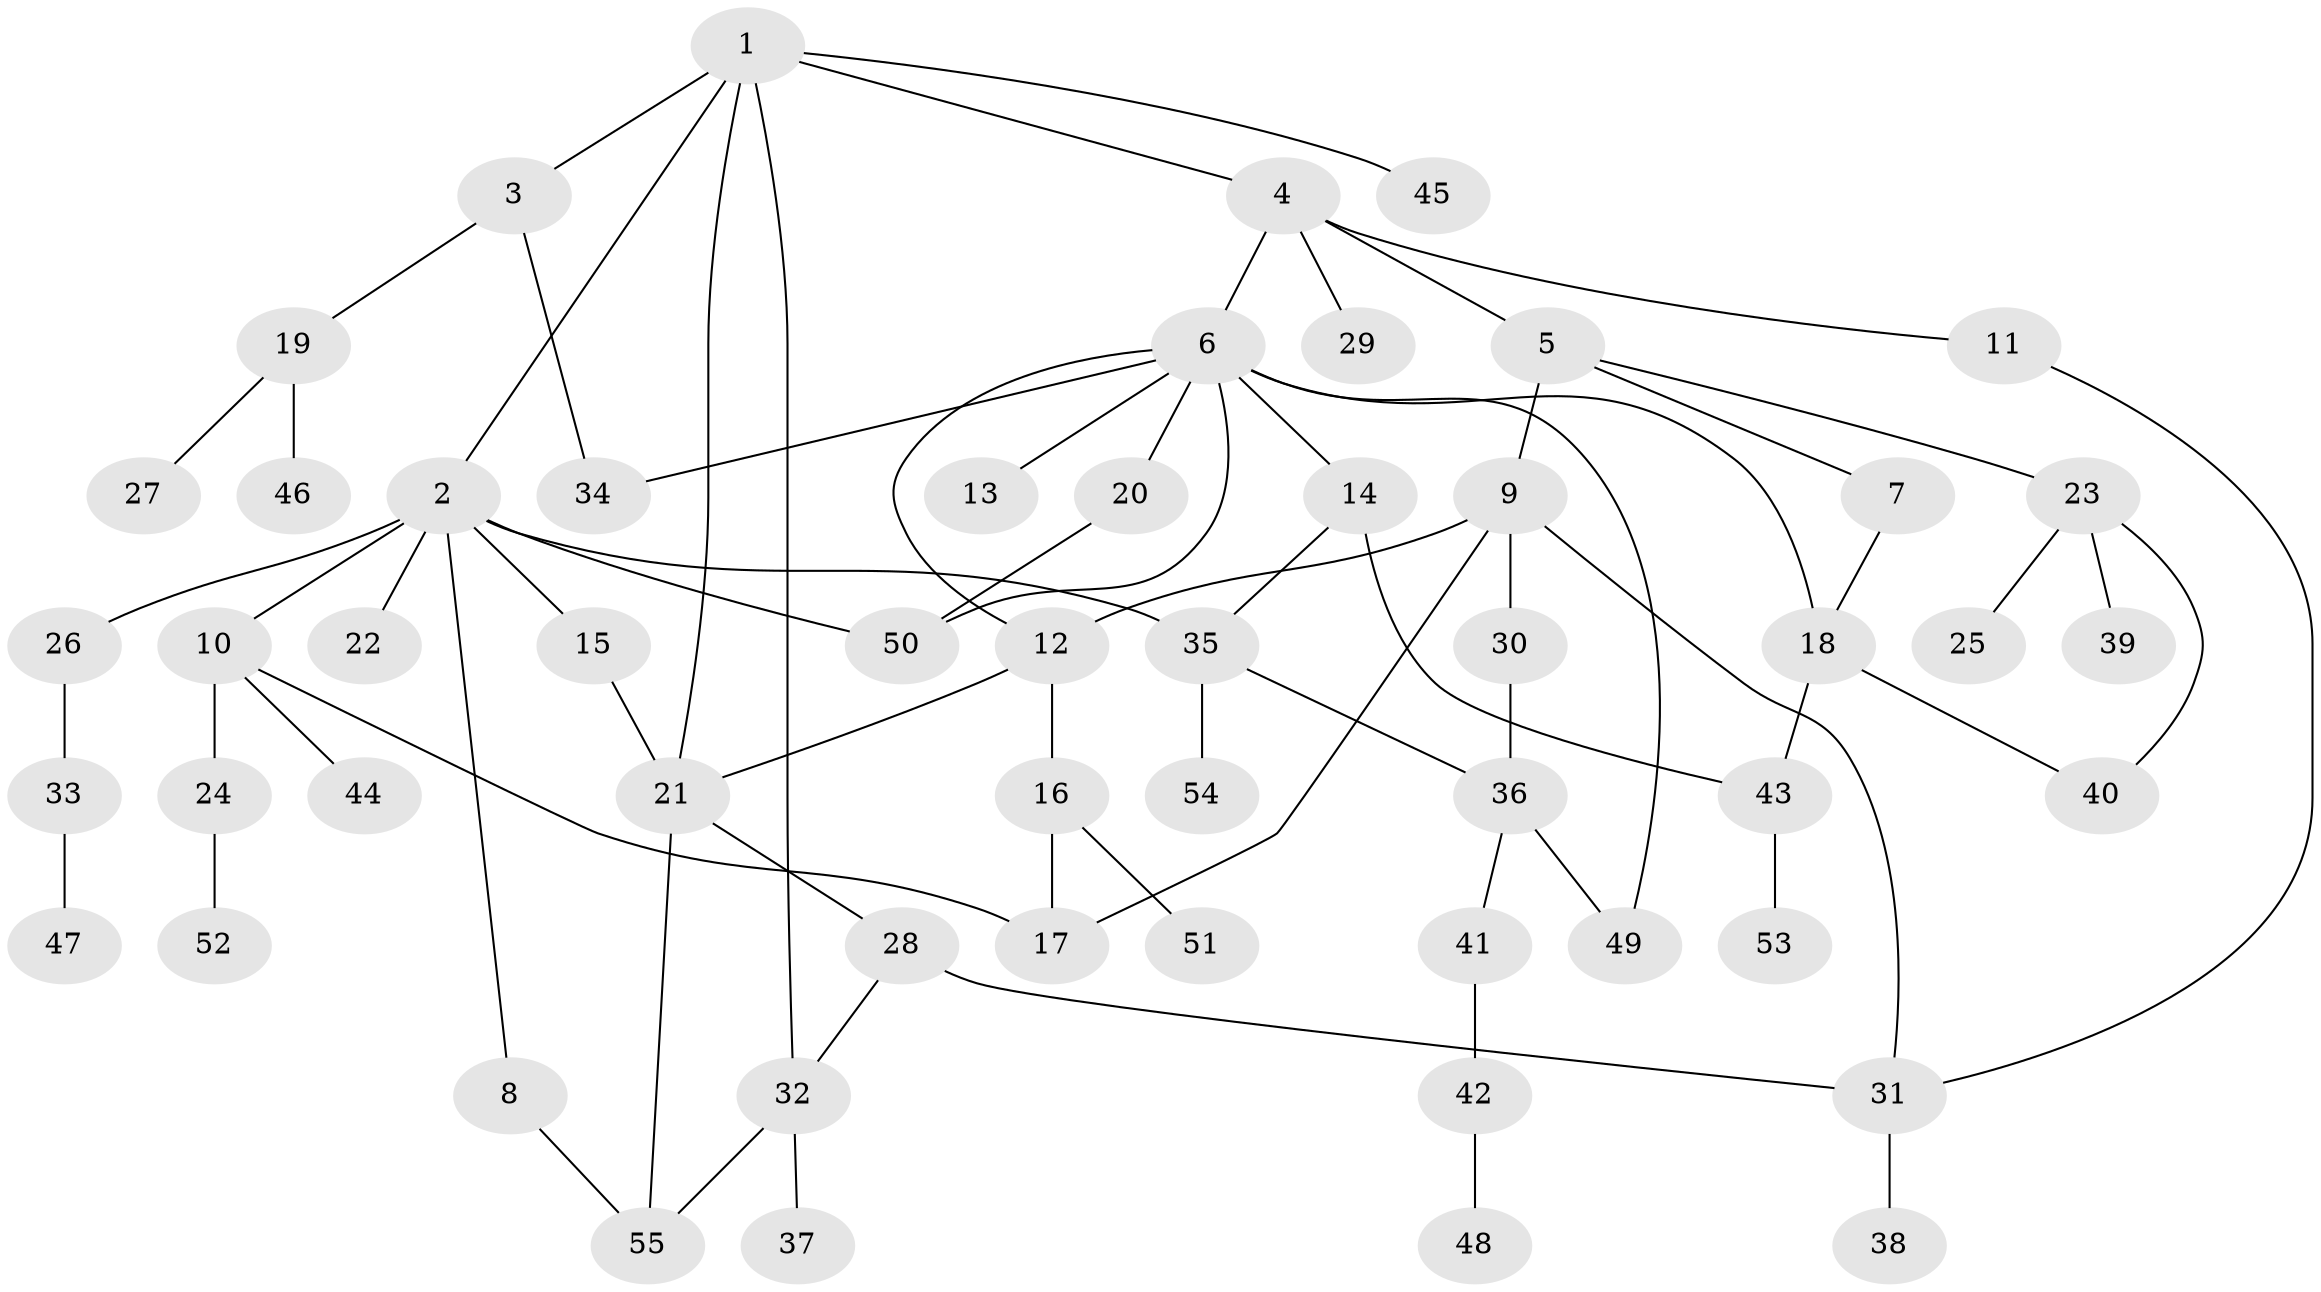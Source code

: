 // coarse degree distribution, {9: 0.05714285714285714, 4: 0.17142857142857143, 8: 0.02857142857142857, 3: 0.08571428571428572, 5: 0.11428571428571428, 2: 0.17142857142857143, 1: 0.37142857142857144}
// Generated by graph-tools (version 1.1) at 2025/51/02/27/25 19:51:40]
// undirected, 55 vertices, 73 edges
graph export_dot {
graph [start="1"]
  node [color=gray90,style=filled];
  1;
  2;
  3;
  4;
  5;
  6;
  7;
  8;
  9;
  10;
  11;
  12;
  13;
  14;
  15;
  16;
  17;
  18;
  19;
  20;
  21;
  22;
  23;
  24;
  25;
  26;
  27;
  28;
  29;
  30;
  31;
  32;
  33;
  34;
  35;
  36;
  37;
  38;
  39;
  40;
  41;
  42;
  43;
  44;
  45;
  46;
  47;
  48;
  49;
  50;
  51;
  52;
  53;
  54;
  55;
  1 -- 2;
  1 -- 3;
  1 -- 4;
  1 -- 32;
  1 -- 45;
  1 -- 21;
  2 -- 8;
  2 -- 10;
  2 -- 15;
  2 -- 22;
  2 -- 26;
  2 -- 50;
  2 -- 35;
  3 -- 19;
  3 -- 34;
  4 -- 5;
  4 -- 6;
  4 -- 11;
  4 -- 29;
  5 -- 7;
  5 -- 9;
  5 -- 23;
  6 -- 12;
  6 -- 13;
  6 -- 14;
  6 -- 18;
  6 -- 20;
  6 -- 34;
  6 -- 49;
  6 -- 50;
  7 -- 18;
  8 -- 55;
  9 -- 30;
  9 -- 31;
  9 -- 12;
  9 -- 17;
  10 -- 24;
  10 -- 44;
  10 -- 17;
  11 -- 31;
  12 -- 16;
  12 -- 21;
  14 -- 35;
  14 -- 43;
  15 -- 21;
  16 -- 17;
  16 -- 51;
  18 -- 43;
  18 -- 40;
  19 -- 27;
  19 -- 46;
  20 -- 50;
  21 -- 28;
  21 -- 55;
  23 -- 25;
  23 -- 39;
  23 -- 40;
  24 -- 52;
  26 -- 33;
  28 -- 32;
  28 -- 31;
  30 -- 36;
  31 -- 38;
  32 -- 37;
  32 -- 55;
  33 -- 47;
  35 -- 54;
  35 -- 36;
  36 -- 41;
  36 -- 49;
  41 -- 42;
  42 -- 48;
  43 -- 53;
}
